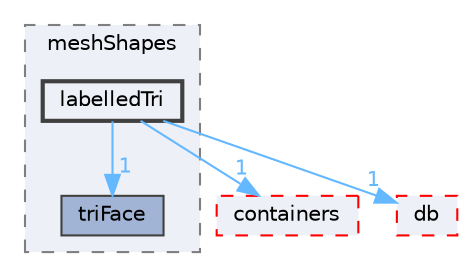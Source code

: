 digraph "src/OpenFOAM/meshes/meshShapes/labelledTri"
{
 // LATEX_PDF_SIZE
  bgcolor="transparent";
  edge [fontname=Helvetica,fontsize=10,labelfontname=Helvetica,labelfontsize=10];
  node [fontname=Helvetica,fontsize=10,shape=box,height=0.2,width=0.4];
  compound=true
  subgraph clusterdir_b8e2732bc99f8fb2a379dad81aa6030e {
    graph [ bgcolor="#edf0f7", pencolor="grey50", label="meshShapes", fontname=Helvetica,fontsize=10 style="filled,dashed", URL="dir_b8e2732bc99f8fb2a379dad81aa6030e.html",tooltip=""]
  dir_33afe76c80c3d98c51e67e1a5ff12d8d [label="triFace", fillcolor="#a2b4d6", color="grey25", style="filled", URL="dir_33afe76c80c3d98c51e67e1a5ff12d8d.html",tooltip=""];
  dir_cf75a01b7493f4b215ffb3c0362a3cdf [label="labelledTri", fillcolor="#edf0f7", color="grey25", style="filled,bold", URL="dir_cf75a01b7493f4b215ffb3c0362a3cdf.html",tooltip=""];
  }
  dir_19d0872053bde092be81d7fe3f56cbf7 [label="containers", fillcolor="#edf0f7", color="red", style="filled,dashed", URL="dir_19d0872053bde092be81d7fe3f56cbf7.html",tooltip=""];
  dir_63c634f7a7cfd679ac26c67fb30fc32f [label="db", fillcolor="#edf0f7", color="red", style="filled,dashed", URL="dir_63c634f7a7cfd679ac26c67fb30fc32f.html",tooltip=""];
  dir_cf75a01b7493f4b215ffb3c0362a3cdf->dir_19d0872053bde092be81d7fe3f56cbf7 [headlabel="1", labeldistance=1.5 headhref="dir_002061_000669.html" href="dir_002061_000669.html" color="steelblue1" fontcolor="steelblue1"];
  dir_cf75a01b7493f4b215ffb3c0362a3cdf->dir_33afe76c80c3d98c51e67e1a5ff12d8d [headlabel="1", labeldistance=1.5 headhref="dir_002061_004121.html" href="dir_002061_004121.html" color="steelblue1" fontcolor="steelblue1"];
  dir_cf75a01b7493f4b215ffb3c0362a3cdf->dir_63c634f7a7cfd679ac26c67fb30fc32f [headlabel="1", labeldistance=1.5 headhref="dir_002061_000817.html" href="dir_002061_000817.html" color="steelblue1" fontcolor="steelblue1"];
}
